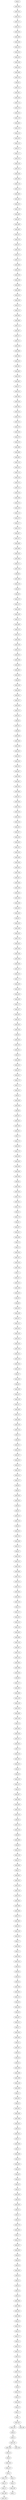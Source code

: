 digraph gen_geografico_500_dfs_i {
  nodo_240 -> nodo_114;
  nodo_232 -> nodo_119;
  nodo_336 -> nodo_79;
  nodo_472 -> nodo_441;
  nodo_29 -> nodo_283;
  nodo_200 -> nodo_204;
  nodo_224 -> nodo_479;
  nodo_264 -> nodo_273;
  nodo_488 -> nodo_234;
  nodo_273 -> nodo_8;
  nodo_40 -> nodo_28;
  nodo_112 -> nodo_487;
  nodo_239 -> nodo_109;
  nodo_51 -> nodo_301;
  nodo_303 -> nodo_42;
  nodo_443 -> nodo_180;
  nodo_270 -> nodo_15;
  nodo_152 -> nodo_149;
  nodo_481 -> nodo_485;
  nodo_159 -> nodo_154;
  nodo_53 -> nodo_387;
  nodo_293 -> nodo_32;
  nodo_68 -> nodo_137;
  nodo_27 -> nodo_33;
  nodo_207 -> nodo_459;
  nodo_439 -> nodo_95;
  nodo_154 -> nodo_70;
  nodo_416 -> nodo_97;
  nodo_197 -> nodo_345;
  nodo_327 -> nodo_402;
  nodo_269 -> nodo_10;
  nodo_496 -> nodo_495;
  nodo_432 -> nodo_430;
  nodo_127 -> nodo_251;
  nodo_392 -> nodo_396;
  nodo_37 -> nodo_290;
  nodo_367 -> nodo_107;
  nodo_248 -> nodo_244;
  nodo_166 -> nodo_311;
  nodo_420 -> nodo_179;
  nodo_304 -> nodo_303;
  nodo_368 -> nodo_362;
  nodo_480 -> nodo_219;
  nodo_272 -> nodo_271;
  nodo_335 -> nodo_77;
  nodo_60 -> nodo_314;
  nodo_353 -> nodo_130;
  nodo_487 -> nodo_227;
  nodo_346 -> nodo_89;
  nodo_288 -> nodo_292;
  nodo_399 -> nodo_328;
  nodo_5 -> nodo_267;
  nodo_223 -> nodo_110;
  nodo_49 -> nodo_48;
  nodo_490 -> nodo_497;
  nodo_31 -> nodo_296;
  nodo_418 -> nodo_354;
  nodo_84 -> nodo_339;
  nodo_410 -> nodo_153;
  nodo_233 -> nodo_239;
  nodo_300 -> nodo_298;
  nodo_50 -> nodo_305;
  nodo_450 -> nodo_191;
  nodo_255 -> nodo_252;
  nodo_141 -> nodo_53;
  nodo_199 -> nodo_363;
  nodo_489 -> nodo_112;
  nodo_85 -> nodo_88;
  nodo_314 -> nodo_138;
  nodo_352 -> nodo_128;
  nodo_198 -> nodo_455;
  nodo_345 -> nodo_451;
  nodo_185 -> nodo_178;
  nodo_174 -> nodo_81;
  nodo_424 -> nodo_100;
  nodo_263 -> nodo_1;
  nodo_436 -> nodo_187;
  nodo_473 -> nodo_212;
  nodo_21 -> nodo_272;
  nodo_449 -> nodo_349;
  nodo_434 -> nodo_358;
  nodo_377 -> nodo_117;
  nodo_26 -> nodo_22;
  nodo_425 -> nodo_169;
  nodo_350 -> nodo_84;
  nodo_164 -> nodo_71;
  nodo_145 -> nodo_143;
  nodo_271 -> nodo_16;
  nodo_361 -> nodo_207;
  nodo_182 -> nodo_437;
  nodo_280 -> nodo_286;
  nodo_301 -> nodo_35;
  nodo_153 -> nodo_64;
  nodo_176 -> nodo_52;
  nodo_131 -> nodo_39;
  nodo_241 -> nodo_378;
  nodo_384 -> nodo_388;
  nodo_292 -> nodo_34;
  nodo_351 -> nodo_55;
  nodo_274 -> nodo_287;
  nodo_312 -> nodo_47;
  nodo_495 -> nodo_241;
  nodo_191 -> nodo_193;
  nodo_282 -> nodo_17;
  nodo_320 -> nodo_389;
  nodo_216 -> nodo_206;
  nodo_48 -> nodo_44;
  nodo_362 -> nodo_120;
  nodo_289 -> nodo_288;
  nodo_359 -> nodo_436;
  nodo_92 -> nodo_183;
  nodo_419 -> nodo_164;
  nodo_99 -> nodo_470;
  nodo_374 -> nodo_242;
  nodo_388 -> nodo_308;
  nodo_201 -> nodo_86;
  nodo_386 -> nodo_57;
  nodo_333 -> nodo_83;
  nodo_360 -> nodo_182;
  nodo_262 -> nodo_257;
  nodo_78 -> nodo_147;
  nodo_206 -> nodo_474;
  nodo_278 -> nodo_282;
  nodo_403 -> nodo_329;
  nodo_322 -> nodo_61;
  nodo_298 -> nodo_299;
  nodo_433 -> nodo_192;
  nodo_97 -> nodo_350;
  nodo_246 -> nodo_492;
  nodo_77 -> nodo_340;
  nodo_20 -> nodo_19;
  nodo_75 -> nodo_175;
  nodo_498 -> nodo_379;
  nodo_398 -> nodo_140;
  nodo_167 -> nodo_419;
  nodo_217 -> nodo_214;
  nodo_202 -> nodo_467;
  nodo_130 -> nodo_129;
  nodo_254 -> nodo_243;
  nodo_59 -> nodo_65;
  nodo_311 -> nodo_67;
  nodo_69 -> nodo_321;
  nodo_405 -> nodo_150;
  nodo_8 -> nodo_270;
  nodo_118 -> nodo_494;
  nodo_134 -> nodo_66;
  nodo_249 -> nodo_253;
  nodo_455 -> nodo_342;
  nodo_330 -> nodo_333;
  nodo_19 -> nodo_18;
  nodo_332 -> nodo_142;
  nodo_426 -> nodo_446;
  nodo_110 -> nodo_218;
  nodo_7 -> nodo_261;
  nodo_326 -> nodo_310;
  nodo_30 -> nodo_36;
  nodo_427 -> nodo_101;
  nodo_474 -> nodo_220;
  nodo_383 -> nodo_255;
  nodo_89 -> nodo_347;
  nodo_45 -> nodo_300;
  nodo_417 -> nodo_415;
  nodo_88 -> nodo_425;
  nodo_446 -> nodo_338;
  nodo_285 -> nodo_30;
  nodo_101 -> nodo_424;
  nodo_105 -> nodo_481;
  nodo_413 -> nodo_156;
  nodo_341 -> nodo_176;
  nodo_211 -> nodo_468;
  nodo_382 -> nodo_224;
  nodo_196 -> nodo_447;
  nodo_218 -> nodo_473;
  nodo_175 -> nodo_343;
  nodo_253 -> nodo_254;
  nodo_447 -> nodo_448;
  nodo_183 -> nodo_189;
  nodo_281 -> nodo_268;
  nodo_188 -> nodo_442;
  nodo_104 -> nodo_452;
  nodo_225 -> nodo_483;
  nodo_147 -> nodo_332;
  nodo_375 -> nodo_126;
  nodo_55 -> nodo_360;
  nodo_98 -> nodo_480;
  nodo_111 -> nodo_486;
  nodo_412 -> nodo_162;
  nodo_133 -> nodo_391;
  nodo_381 -> nodo_240;
  nodo_397 -> nodo_145;
  nodo_74 -> nodo_334;
  nodo_423 -> nodo_85;
  nodo_469 -> nodo_466;
  nodo_283 -> nodo_26;
  nodo_41 -> nodo_295;
  nodo_475 -> nodo_217;
  nodo_310 -> nodo_59;
  nodo_126 -> nodo_247;
  nodo_275 -> nodo_264;
  nodo_318 -> nodo_407;
  nodo_139 -> nodo_320;
  nodo_144 -> nodo_400;
  nodo_203 -> nodo_464;
  nodo_454 -> nodo_104;
  nodo_61 -> nodo_56;
  nodo_231 -> nodo_356;
  nodo_294 -> nodo_46;
  nodo_482 -> nodo_477;
  nodo_460 -> nodo_457;
  nodo_28 -> nodo_45;
  nodo_406 -> nodo_159;
  nodo_339 -> nodo_413;
  nodo_210 -> nodo_231;
  nodo_476 -> nodo_369;
  nodo_319 -> nodo_82;
  nodo_247 -> nodo_246;
  nodo_11 -> nodo_7;
  nodo_125 -> nodo_124;
  nodo_119 -> nodo_490;
  nodo_12 -> nodo_266;
  nodo_46 -> nodo_307;
  nodo_376 -> nodo_384;
  nodo_497 -> nodo_496;
  nodo_331 -> nodo_75;
  nodo_34 -> nodo_291;
  nodo_132 -> nodo_134;
  nodo_151 -> nodo_406;
  nodo_325 -> nodo_324;
  nodo_83 -> nodo_87;
  nodo_195 -> nodo_202;
  nodo_82 -> nodo_132;
  nodo_284 -> nodo_24;
  nodo_295 -> nodo_38;
  nodo_309 -> nodo_51;
  nodo_81 -> nodo_337;
  nodo_103 -> nodo_454;
  nodo_402 -> nodo_73;
  nodo_369 -> nodo_368;
  nodo_456 -> nodo_198;
  nodo_186 -> nodo_359;
  nodo_315 -> nodo_404;
  nodo_204 -> nodo_103;
  nodo_347 -> nodo_432;
  nodo_404 -> nodo_405;
  nodo_431 -> nodo_173;
  nodo_299 -> nodo_146;
  nodo_10 -> nodo_9;
  nodo_252 -> nodo_127;
  nodo_177 -> nodo_429;
  nodo_107 -> nodo_469;
  nodo_468 -> nodo_210;
  nodo_140 -> nodo_397;
  nodo_226 -> nodo_98;
  nodo_17 -> nodo_274;
  nodo_9 -> nodo_262;
  nodo_42 -> nodo_297;
  nodo_334 -> nodo_167;
  nodo_236 -> nodo_366;
  nodo_33 -> nodo_278;
  nodo_302 -> nodo_131;
  nodo_342 -> nodo_195;
  nodo_170 -> nodo_428;
  nodo_415 -> nodo_160;
  nodo_94 -> nodo_433;
  nodo_356 -> nodo_108;
  nodo_146 -> nodo_309;
  nodo_194 -> nodo_450;
  nodo_22 -> nodo_20;
  nodo_181 -> nodo_91;
  nodo_124 -> nodo_245;
  nodo_18 -> nodo_280;
  nodo_80 -> nodo_62;
  nodo_259 -> nodo_6;
  nodo_47 -> nodo_304;
  nodo_161 -> nodo_418;
  nodo_380 -> nodo_488;
  nodo_220 -> nodo_113;
  nodo_323 -> nodo_412;
  nodo_261 -> nodo_260;
  nodo_396 -> nodo_136;
  nodo_102 -> nodo_177;
  nodo_357 -> nodo_194;
  nodo_372 -> nodo_122;
  nodo_428 -> nodo_426;
  nodo_317 -> nodo_386;
  nodo_422 -> nodo_165;
  nodo_138 -> nodo_317;
  nodo_44 -> nodo_43;
  nodo_6 -> nodo_5;
  nodo_467 -> nodo_208;
  nodo_90 -> nodo_99;
  nodo_348 -> nodo_106;
  nodo_79 -> nodo_74;
  nodo_400 -> nodo_398;
  nodo_244 -> nodo_498;
  nodo_148 -> nodo_76;
  nodo_261 -> nodo_259;
  nodo_213 -> nodo_348;
  nodo_296 -> nodo_50;
  nodo_157 -> nodo_80;
  nodo_96 -> nodo_199;
  nodo_452 -> nodo_357;
  nodo_308 -> nodo_373;
  nodo_63 -> nodo_121;
  nodo_205 -> nodo_460;
  nodo_106 -> nodo_211;
  nodo_72 -> nodo_326;
  nodo_437 -> nodo_431;
  nodo_338 -> nodo_439;
  nodo_389 -> nodo_148;
  nodo_123 -> nodo_377;
  nodo_3 -> nodo_263;
  nodo_251 -> nodo_250;
  nodo_477 -> nodo_225;
  nodo_499 -> nodo_249;
  nodo_168 -> nodo_420;
  nodo_54 -> nodo_306;
  nodo_483 -> nodo_229;
  nodo_163 -> nodo_161;
  nodo_358 -> nodo_172;
  nodo_461 -> nodo_205;
  nodo_235 -> nodo_371;
  nodo_430 -> nodo_331;
  nodo_73 -> nodo_133;
  nodo_445 -> nodo_444;
  nodo_58 -> nodo_54;
  nodo_229 -> nodo_382;
  nodo_116 -> nodo_115;
  nodo_173 -> nodo_171;
  nodo_448 -> nodo_190;
  nodo_414 -> nodo_157;
  nodo_32 -> nodo_27;
  nodo_297 -> nodo_40;
  nodo_43 -> nodo_41;
  nodo_117 -> nodo_375;
  nodo_71 -> nodo_417;
  nodo_390 -> nodo_60;
  nodo_379 -> nodo_63;
  nodo_189 -> nodo_185;
  nodo_340 -> nodo_72;
  nodo_87 -> nodo_410;
  nodo_230 -> nodo_370;
  nodo_265 -> nodo_13;
  nodo_227 -> nodo_221;
  nodo_193 -> nodo_449;
  nodo_267 -> nodo_256;
  nodo_395 -> nodo_399;
  nodo_62 -> nodo_330;
  nodo_276 -> nodo_14;
  nodo_349 -> nodo_453;
  nodo_408 -> nodo_155;
  nodo_466 -> nodo_203;
  nodo_160 -> nodo_423;
  nodo_4 -> nodo_3;
  nodo_180 -> nodo_186;
  nodo_169 -> nodo_427;
  nodo_328 -> nodo_68;
  nodo_355 -> nodo_209;
  nodo_212 -> nodo_216;
  nodo_245 -> nodo_123;
  nodo_234 -> nodo_238;
  nodo_100 -> nodo_422;
  nodo_411 -> nodo_409;
  nodo_228 -> nodo_482;
  nodo_373 -> nodo_365;
  nodo_57 -> nodo_385;
  nodo_25 -> nodo_279;
  nodo_462 -> nodo_463;
  nodo_70 -> nodo_69;
  nodo_187 -> nodo_102;
  nodo_267 -> nodo_269;
  nodo_484 -> nodo_489;
  nodo_354 -> nodo_416;
  nodo_344 -> nodo_184;
  nodo_366 -> nodo_364;
  nodo_453 -> nodo_196;
  nodo_0 -> nodo_383;
  nodo_114 -> nodo_374;
  nodo_451 -> nodo_344;
  nodo_290 -> nodo_31;
  nodo_142 -> nodo_144;
  nodo_192 -> nodo_351;
  nodo_458 -> nodo_456;
  nodo_238 -> nodo_372;
  nodo_337 -> nodo_421;
  nodo_324 -> nodo_166;
  nodo_401 -> nodo_289;
  nodo_39 -> nodo_294;
  nodo_76 -> nodo_403;
  nodo_370 -> nodo_476;
  nodo_242 -> nodo_118;
  nodo_93 -> nodo_201;
  nodo_65 -> nodo_58;
  nodo_286 -> nodo_281;
  nodo_471 -> nodo_226;
  nodo_478 -> nodo_230;
  nodo_209 -> nodo_465;
  nodo_438 -> nodo_346;
  nodo_306 -> nodo_302;
  nodo_385 -> nodo_353;
  nodo_24 -> nodo_275;
  nodo_266 -> nodo_258;
  nodo_36 -> nodo_29;
  nodo_95 -> nodo_168;
  nodo_67 -> nodo_158;
  nodo_113 -> nodo_475;
  nodo_378 -> nodo_237;
  nodo_494 -> nodo_125;
  nodo_16 -> nodo_284;
  nodo_214 -> nodo_367;
  nodo_237 -> nodo_235;
  nodo_250 -> nodo_499;
  nodo_363 -> nodo_361;
  nodo_15 -> nodo_265;
  nodo_184 -> nodo_94;
  nodo_2 -> nodo_4;
  nodo_305 -> nodo_49;
  nodo_343 -> nodo_170;
  nodo_128 -> nodo_335;
  nodo_444 -> nodo_188;
  nodo_56 -> nodo_316;
  nodo_407 -> nodo_323;
  nodo_409 -> nodo_151;
  nodo_52 -> nodo_174;
  nodo_122 -> nodo_484;
  nodo_291 -> nodo_37;
  nodo_14 -> nodo_12;
  nodo_394 -> nodo_393;
  nodo_491 -> nodo_232;
  nodo_129 -> nodo_376;
  nodo_155 -> nodo_313;
  nodo_222 -> nodo_478;
  nodo_277 -> nodo_21;
  nodo_485 -> nodo_228;
  nodo_135 -> nodo_319;
  nodo_156 -> nodo_411;
  nodo_215 -> nodo_355;
  nodo_321 -> nodo_318;
  nodo_243 -> nodo_248;
  nodo_143 -> nodo_395;
  nodo_268 -> nodo_25;
  nodo_371 -> nodo_111;
  nodo_435 -> nodo_434;
  nodo_13 -> nodo_11;
  nodo_287 -> nodo_285;
  nodo_313 -> nodo_315;
  nodo_365 -> nodo_352;
  nodo_64 -> nodo_325;
  nodo_121 -> nodo_381;
  nodo_158 -> nodo_152;
  nodo_86 -> nodo_458;
  nodo_479 -> nodo_222;
  nodo_465 -> nodo_462;
  nodo_108 -> nodo_215;
  nodo_459 -> nodo_472;
  nodo_457 -> nodo_200;
  nodo_464 -> nodo_471;
  nodo_307 -> nodo_312;
  nodo_429 -> nodo_435;
  nodo_279 -> nodo_23;
  nodo_440 -> nodo_92;
  nodo_38 -> nodo_293;
  nodo_219 -> nodo_90;
  nodo_171 -> nodo_181;
  nodo_393 -> nodo_135;
  nodo_179 -> nodo_341;
  nodo_66 -> nodo_390;
  nodo_172 -> nodo_197;
  nodo_35 -> nodo_401;
  nodo_208 -> nodo_461;
  nodo_470 -> nodo_213;
  nodo_329 -> nodo_327;
  nodo_442 -> nodo_440;
  nodo_492 -> nodo_116;
  nodo_120 -> nodo_223;
  nodo_91 -> nodo_438;
  nodo_136 -> nodo_139;
  nodo_165 -> nodo_163;
  nodo_441 -> nodo_93;
  nodo_23 -> nodo_277;
  nodo_493 -> nodo_491;
  nodo_190 -> nodo_445;
  nodo_257 -> nodo_2;
  nodo_387 -> nodo_394;
  nodo_115 -> nodo_493;
  nodo_364 -> nodo_105;
  nodo_463 -> nodo_96;
  nodo_162 -> nodo_414;
  nodo_316 -> nodo_141;
  nodo_2 -> nodo_276;
  nodo_137 -> nodo_392;
  nodo_178 -> nodo_443;
  nodo_150 -> nodo_78;
  nodo_221 -> nodo_236;
  nodo_109 -> nodo_380;
  nodo_149 -> nodo_408;
  nodo_486 -> nodo_233;
  nodo_421 -> nodo_336;
  nodo_391 -> nodo_322;
}